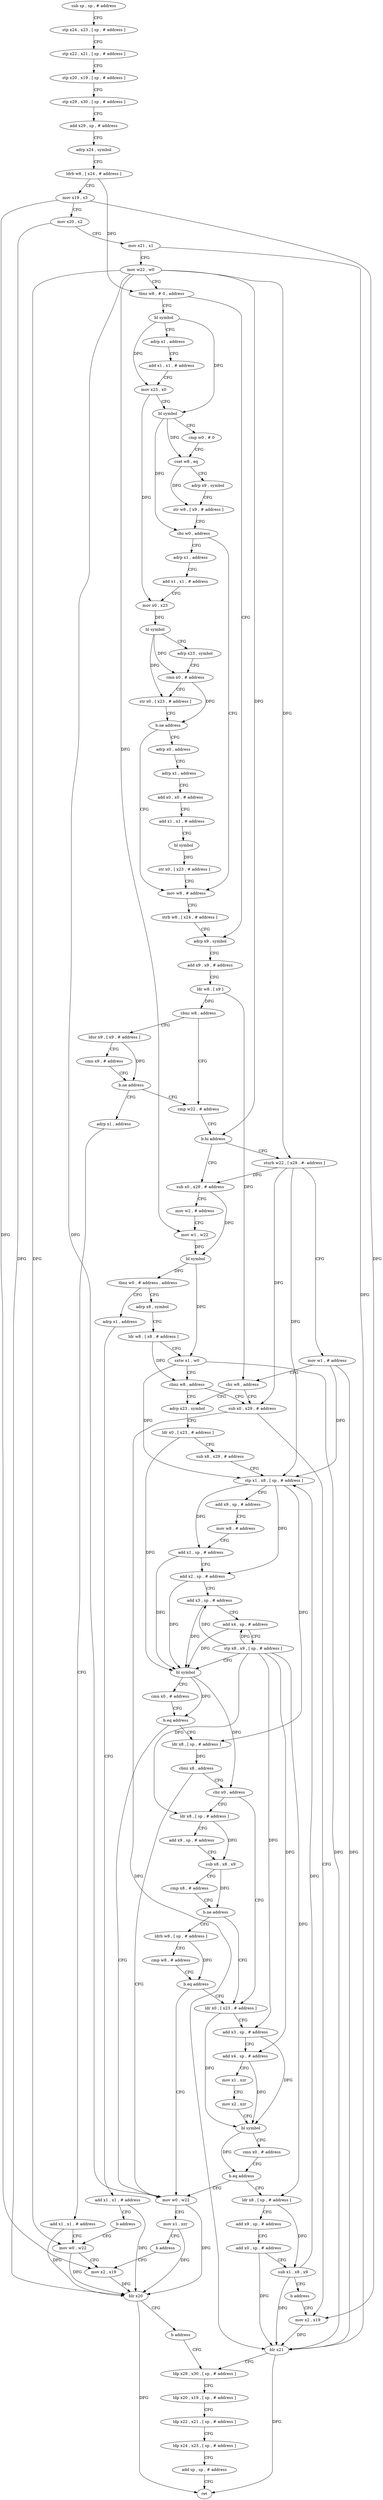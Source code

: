 digraph "func" {
"4213000" [label = "sub sp , sp , # address" ]
"4213004" [label = "stp x24 , x23 , [ sp , # address ]" ]
"4213008" [label = "stp x22 , x21 , [ sp , # address ]" ]
"4213012" [label = "stp x20 , x19 , [ sp , # address ]" ]
"4213016" [label = "stp x29 , x30 , [ sp , # address ]" ]
"4213020" [label = "add x29 , sp , # address" ]
"4213024" [label = "adrp x24 , symbol" ]
"4213028" [label = "ldrb w8 , [ x24 , # address ]" ]
"4213032" [label = "mov x19 , x3" ]
"4213036" [label = "mov x20 , x2" ]
"4213040" [label = "mov x21 , x1" ]
"4213044" [label = "mov w22 , w0" ]
"4213048" [label = "tbnz w8 , # 0 , address" ]
"4213156" [label = "adrp x9 , symbol" ]
"4213052" [label = "bl symbol" ]
"4213160" [label = "add x9 , x9 , # address" ]
"4213164" [label = "ldr w8 , [ x9 ]" ]
"4213168" [label = "cbnz w8 , address" ]
"4213208" [label = "cmp w22 , # address" ]
"4213172" [label = "ldur x9 , [ x9 , # address ]" ]
"4213056" [label = "adrp x1 , address" ]
"4213060" [label = "add x1 , x1 , # address" ]
"4213064" [label = "mov x23 , x0" ]
"4213068" [label = "bl symbol" ]
"4213072" [label = "cmp w0 , # 0" ]
"4213076" [label = "cset w8 , eq" ]
"4213080" [label = "adrp x9 , symbol" ]
"4213084" [label = "str w8 , [ x9 , # address ]" ]
"4213088" [label = "cbz w0 , address" ]
"4213148" [label = "mov w8 , # address" ]
"4213092" [label = "adrp x1 , address" ]
"4213212" [label = "b.hi address" ]
"4213264" [label = "sub x0 , x29 , # address" ]
"4213216" [label = "sturb w22 , [ x29 , #- address ]" ]
"4213176" [label = "cmn x9 , # address" ]
"4213180" [label = "b.ne address" ]
"4213184" [label = "adrp x1 , address" ]
"4213152" [label = "strb w8 , [ x24 , # address ]" ]
"4213096" [label = "add x1 , x1 , # address" ]
"4213100" [label = "mov x0 , x23" ]
"4213104" [label = "bl symbol" ]
"4213108" [label = "adrp x23 , symbol" ]
"4213112" [label = "cmn x0 , # address" ]
"4213116" [label = "str x0 , [ x23 , # address ]" ]
"4213120" [label = "b.ne address" ]
"4213124" [label = "adrp x0 , address" ]
"4213268" [label = "mov w2 , # address" ]
"4213272" [label = "mov w1 , w22" ]
"4213276" [label = "bl symbol" ]
"4213280" [label = "tbnz w0 , # address , address" ]
"4213464" [label = "adrp x1 , address" ]
"4213284" [label = "adrp x8 , symbol" ]
"4213220" [label = "mov w1 , # address" ]
"4213224" [label = "cbz w8 , address" ]
"4213300" [label = "adrp x23 , symbol" ]
"4213228" [label = "sub x0 , x29 , # address" ]
"4213188" [label = "add x1 , x1 , # address" ]
"4213192" [label = "mov w0 , w22" ]
"4213128" [label = "adrp x1 , address" ]
"4213132" [label = "add x0 , x0 , # address" ]
"4213136" [label = "add x1 , x1 , # address" ]
"4213140" [label = "bl symbol" ]
"4213144" [label = "str x0 , [ x23 , # address ]" ]
"4213468" [label = "add x1 , x1 , # address" ]
"4213472" [label = "b address" ]
"4213288" [label = "ldr w8 , [ x8 , # address ]" ]
"4213292" [label = "sxtw x1 , w0" ]
"4213296" [label = "cbnz w8 , address" ]
"4213304" [label = "ldr x0 , [ x23 , # address ]" ]
"4213308" [label = "sub x8 , x29 , # address" ]
"4213312" [label = "stp x1 , x8 , [ sp , # address ]" ]
"4213316" [label = "add x9 , sp , # address" ]
"4213320" [label = "mov w8 , # address" ]
"4213324" [label = "add x1 , sp , # address" ]
"4213328" [label = "add x2 , sp , # address" ]
"4213332" [label = "add x3 , sp , # address" ]
"4213336" [label = "add x4 , sp , # address" ]
"4213340" [label = "stp x8 , x9 , [ sp , # address ]" ]
"4213344" [label = "bl symbol" ]
"4213348" [label = "cmn x0 , # address" ]
"4213352" [label = "b.eq address" ]
"4213452" [label = "mov w0 , w22" ]
"4213356" [label = "ldr x8 , [ sp , # address ]" ]
"4213232" [label = "mov x2 , x19" ]
"4213240" [label = "ldp x29 , x30 , [ sp , # address ]" ]
"4213244" [label = "ldp x20 , x19 , [ sp , # address ]" ]
"4213248" [label = "ldp x22 , x21 , [ sp , # address ]" ]
"4213252" [label = "ldp x24 , x23 , [ sp , # address ]" ]
"4213256" [label = "add sp , sp , # address" ]
"4213260" [label = "ret" ]
"4213196" [label = "mov x2 , x19" ]
"4213456" [label = "mov x1 , xzr" ]
"4213460" [label = "b address" ]
"4213360" [label = "cbnz x8 , address" ]
"4213364" [label = "cbz x0 , address" ]
"4213200" [label = "blr x20" ]
"4213204" [label = "b address" ]
"4213400" [label = "ldr x0 , [ x23 , # address ]" ]
"4213368" [label = "ldr x8 , [ sp , # address ]" ]
"4213404" [label = "add x3 , sp , # address" ]
"4213408" [label = "add x4 , sp , # address" ]
"4213412" [label = "mov x1 , xzr" ]
"4213416" [label = "mov x2 , xzr" ]
"4213420" [label = "bl symbol" ]
"4213424" [label = "cmn x0 , # address" ]
"4213428" [label = "b.eq address" ]
"4213432" [label = "ldr x8 , [ sp , # address ]" ]
"4213372" [label = "add x9 , sp , # address" ]
"4213376" [label = "sub x8 , x8 , x9" ]
"4213380" [label = "cmp x8 , # address" ]
"4213384" [label = "b.ne address" ]
"4213388" [label = "ldrb w8 , [ sp , # address ]" ]
"4213436" [label = "add x9 , sp , # address" ]
"4213440" [label = "add x0 , sp , # address" ]
"4213444" [label = "sub x1 , x8 , x9" ]
"4213448" [label = "b address" ]
"4213392" [label = "cmp w8 , # address" ]
"4213396" [label = "b.eq address" ]
"4213236" [label = "blr x21" ]
"4213000" -> "4213004" [ label = "CFG" ]
"4213004" -> "4213008" [ label = "CFG" ]
"4213008" -> "4213012" [ label = "CFG" ]
"4213012" -> "4213016" [ label = "CFG" ]
"4213016" -> "4213020" [ label = "CFG" ]
"4213020" -> "4213024" [ label = "CFG" ]
"4213024" -> "4213028" [ label = "CFG" ]
"4213028" -> "4213032" [ label = "CFG" ]
"4213028" -> "4213048" [ label = "DFG" ]
"4213032" -> "4213036" [ label = "CFG" ]
"4213032" -> "4213232" [ label = "DFG" ]
"4213032" -> "4213196" [ label = "DFG" ]
"4213036" -> "4213040" [ label = "CFG" ]
"4213036" -> "4213200" [ label = "DFG" ]
"4213040" -> "4213044" [ label = "CFG" ]
"4213040" -> "4213236" [ label = "DFG" ]
"4213044" -> "4213048" [ label = "CFG" ]
"4213044" -> "4213212" [ label = "DFG" ]
"4213044" -> "4213272" [ label = "DFG" ]
"4213044" -> "4213216" [ label = "DFG" ]
"4213044" -> "4213192" [ label = "DFG" ]
"4213044" -> "4213452" [ label = "DFG" ]
"4213048" -> "4213156" [ label = "CFG" ]
"4213048" -> "4213052" [ label = "CFG" ]
"4213156" -> "4213160" [ label = "CFG" ]
"4213052" -> "4213056" [ label = "CFG" ]
"4213052" -> "4213064" [ label = "DFG" ]
"4213052" -> "4213068" [ label = "DFG" ]
"4213160" -> "4213164" [ label = "CFG" ]
"4213164" -> "4213168" [ label = "DFG" ]
"4213164" -> "4213224" [ label = "DFG" ]
"4213168" -> "4213208" [ label = "CFG" ]
"4213168" -> "4213172" [ label = "CFG" ]
"4213208" -> "4213212" [ label = "CFG" ]
"4213172" -> "4213176" [ label = "CFG" ]
"4213172" -> "4213180" [ label = "DFG" ]
"4213056" -> "4213060" [ label = "CFG" ]
"4213060" -> "4213064" [ label = "CFG" ]
"4213064" -> "4213068" [ label = "CFG" ]
"4213064" -> "4213100" [ label = "DFG" ]
"4213068" -> "4213072" [ label = "CFG" ]
"4213068" -> "4213076" [ label = "DFG" ]
"4213068" -> "4213088" [ label = "DFG" ]
"4213072" -> "4213076" [ label = "CFG" ]
"4213076" -> "4213080" [ label = "CFG" ]
"4213076" -> "4213084" [ label = "DFG" ]
"4213080" -> "4213084" [ label = "CFG" ]
"4213084" -> "4213088" [ label = "CFG" ]
"4213088" -> "4213148" [ label = "CFG" ]
"4213088" -> "4213092" [ label = "CFG" ]
"4213148" -> "4213152" [ label = "CFG" ]
"4213092" -> "4213096" [ label = "CFG" ]
"4213212" -> "4213264" [ label = "CFG" ]
"4213212" -> "4213216" [ label = "CFG" ]
"4213264" -> "4213268" [ label = "CFG" ]
"4213264" -> "4213276" [ label = "DFG" ]
"4213216" -> "4213220" [ label = "CFG" ]
"4213216" -> "4213264" [ label = "DFG" ]
"4213216" -> "4213312" [ label = "DFG" ]
"4213216" -> "4213228" [ label = "DFG" ]
"4213176" -> "4213180" [ label = "CFG" ]
"4213180" -> "4213208" [ label = "CFG" ]
"4213180" -> "4213184" [ label = "CFG" ]
"4213184" -> "4213188" [ label = "CFG" ]
"4213152" -> "4213156" [ label = "CFG" ]
"4213096" -> "4213100" [ label = "CFG" ]
"4213100" -> "4213104" [ label = "DFG" ]
"4213104" -> "4213108" [ label = "CFG" ]
"4213104" -> "4213112" [ label = "DFG" ]
"4213104" -> "4213116" [ label = "DFG" ]
"4213108" -> "4213112" [ label = "CFG" ]
"4213112" -> "4213116" [ label = "CFG" ]
"4213112" -> "4213120" [ label = "DFG" ]
"4213116" -> "4213120" [ label = "CFG" ]
"4213120" -> "4213148" [ label = "CFG" ]
"4213120" -> "4213124" [ label = "CFG" ]
"4213124" -> "4213128" [ label = "CFG" ]
"4213268" -> "4213272" [ label = "CFG" ]
"4213272" -> "4213276" [ label = "DFG" ]
"4213276" -> "4213280" [ label = "DFG" ]
"4213276" -> "4213292" [ label = "DFG" ]
"4213280" -> "4213464" [ label = "CFG" ]
"4213280" -> "4213284" [ label = "CFG" ]
"4213464" -> "4213468" [ label = "CFG" ]
"4213284" -> "4213288" [ label = "CFG" ]
"4213220" -> "4213224" [ label = "CFG" ]
"4213220" -> "4213312" [ label = "DFG" ]
"4213220" -> "4213236" [ label = "DFG" ]
"4213224" -> "4213300" [ label = "CFG" ]
"4213224" -> "4213228" [ label = "CFG" ]
"4213300" -> "4213304" [ label = "CFG" ]
"4213228" -> "4213232" [ label = "CFG" ]
"4213228" -> "4213236" [ label = "DFG" ]
"4213188" -> "4213192" [ label = "CFG" ]
"4213188" -> "4213200" [ label = "DFG" ]
"4213192" -> "4213196" [ label = "CFG" ]
"4213192" -> "4213200" [ label = "DFG" ]
"4213128" -> "4213132" [ label = "CFG" ]
"4213132" -> "4213136" [ label = "CFG" ]
"4213136" -> "4213140" [ label = "CFG" ]
"4213140" -> "4213144" [ label = "DFG" ]
"4213144" -> "4213148" [ label = "CFG" ]
"4213468" -> "4213472" [ label = "CFG" ]
"4213468" -> "4213200" [ label = "DFG" ]
"4213472" -> "4213192" [ label = "CFG" ]
"4213288" -> "4213292" [ label = "CFG" ]
"4213288" -> "4213296" [ label = "DFG" ]
"4213292" -> "4213296" [ label = "CFG" ]
"4213292" -> "4213312" [ label = "DFG" ]
"4213292" -> "4213236" [ label = "DFG" ]
"4213296" -> "4213228" [ label = "CFG" ]
"4213296" -> "4213300" [ label = "CFG" ]
"4213304" -> "4213308" [ label = "CFG" ]
"4213304" -> "4213344" [ label = "DFG" ]
"4213308" -> "4213312" [ label = "CFG" ]
"4213312" -> "4213316" [ label = "CFG" ]
"4213312" -> "4213356" [ label = "DFG" ]
"4213312" -> "4213324" [ label = "DFG" ]
"4213312" -> "4213328" [ label = "DFG" ]
"4213316" -> "4213320" [ label = "CFG" ]
"4213320" -> "4213324" [ label = "CFG" ]
"4213324" -> "4213328" [ label = "CFG" ]
"4213324" -> "4213344" [ label = "DFG" ]
"4213328" -> "4213332" [ label = "CFG" ]
"4213328" -> "4213344" [ label = "DFG" ]
"4213332" -> "4213336" [ label = "CFG" ]
"4213332" -> "4213344" [ label = "DFG" ]
"4213336" -> "4213340" [ label = "CFG" ]
"4213336" -> "4213344" [ label = "DFG" ]
"4213340" -> "4213344" [ label = "CFG" ]
"4213340" -> "4213332" [ label = "DFG" ]
"4213340" -> "4213336" [ label = "DFG" ]
"4213340" -> "4213368" [ label = "DFG" ]
"4213340" -> "4213432" [ label = "DFG" ]
"4213340" -> "4213404" [ label = "DFG" ]
"4213340" -> "4213408" [ label = "DFG" ]
"4213344" -> "4213348" [ label = "CFG" ]
"4213344" -> "4213352" [ label = "DFG" ]
"4213344" -> "4213364" [ label = "DFG" ]
"4213348" -> "4213352" [ label = "CFG" ]
"4213352" -> "4213452" [ label = "CFG" ]
"4213352" -> "4213356" [ label = "CFG" ]
"4213452" -> "4213456" [ label = "CFG" ]
"4213452" -> "4213200" [ label = "DFG" ]
"4213356" -> "4213360" [ label = "DFG" ]
"4213232" -> "4213236" [ label = "DFG" ]
"4213240" -> "4213244" [ label = "CFG" ]
"4213244" -> "4213248" [ label = "CFG" ]
"4213248" -> "4213252" [ label = "CFG" ]
"4213252" -> "4213256" [ label = "CFG" ]
"4213256" -> "4213260" [ label = "CFG" ]
"4213196" -> "4213200" [ label = "DFG" ]
"4213456" -> "4213460" [ label = "CFG" ]
"4213456" -> "4213200" [ label = "DFG" ]
"4213460" -> "4213196" [ label = "CFG" ]
"4213360" -> "4213452" [ label = "CFG" ]
"4213360" -> "4213364" [ label = "CFG" ]
"4213364" -> "4213400" [ label = "CFG" ]
"4213364" -> "4213368" [ label = "CFG" ]
"4213200" -> "4213204" [ label = "CFG" ]
"4213200" -> "4213260" [ label = "DFG" ]
"4213204" -> "4213240" [ label = "CFG" ]
"4213400" -> "4213404" [ label = "CFG" ]
"4213400" -> "4213420" [ label = "DFG" ]
"4213368" -> "4213372" [ label = "CFG" ]
"4213368" -> "4213376" [ label = "DFG" ]
"4213404" -> "4213408" [ label = "CFG" ]
"4213404" -> "4213420" [ label = "DFG" ]
"4213408" -> "4213412" [ label = "CFG" ]
"4213408" -> "4213420" [ label = "DFG" ]
"4213412" -> "4213416" [ label = "CFG" ]
"4213416" -> "4213420" [ label = "CFG" ]
"4213420" -> "4213424" [ label = "CFG" ]
"4213420" -> "4213428" [ label = "DFG" ]
"4213424" -> "4213428" [ label = "CFG" ]
"4213428" -> "4213452" [ label = "CFG" ]
"4213428" -> "4213432" [ label = "CFG" ]
"4213432" -> "4213436" [ label = "CFG" ]
"4213432" -> "4213444" [ label = "DFG" ]
"4213372" -> "4213376" [ label = "CFG" ]
"4213376" -> "4213380" [ label = "CFG" ]
"4213376" -> "4213384" [ label = "DFG" ]
"4213380" -> "4213384" [ label = "CFG" ]
"4213384" -> "4213400" [ label = "CFG" ]
"4213384" -> "4213388" [ label = "CFG" ]
"4213388" -> "4213392" [ label = "CFG" ]
"4213388" -> "4213396" [ label = "DFG" ]
"4213436" -> "4213440" [ label = "CFG" ]
"4213440" -> "4213444" [ label = "CFG" ]
"4213440" -> "4213236" [ label = "DFG" ]
"4213444" -> "4213448" [ label = "CFG" ]
"4213444" -> "4213312" [ label = "DFG" ]
"4213444" -> "4213236" [ label = "DFG" ]
"4213448" -> "4213232" [ label = "CFG" ]
"4213392" -> "4213396" [ label = "CFG" ]
"4213396" -> "4213452" [ label = "CFG" ]
"4213396" -> "4213400" [ label = "CFG" ]
"4213236" -> "4213240" [ label = "CFG" ]
"4213236" -> "4213260" [ label = "DFG" ]
}

